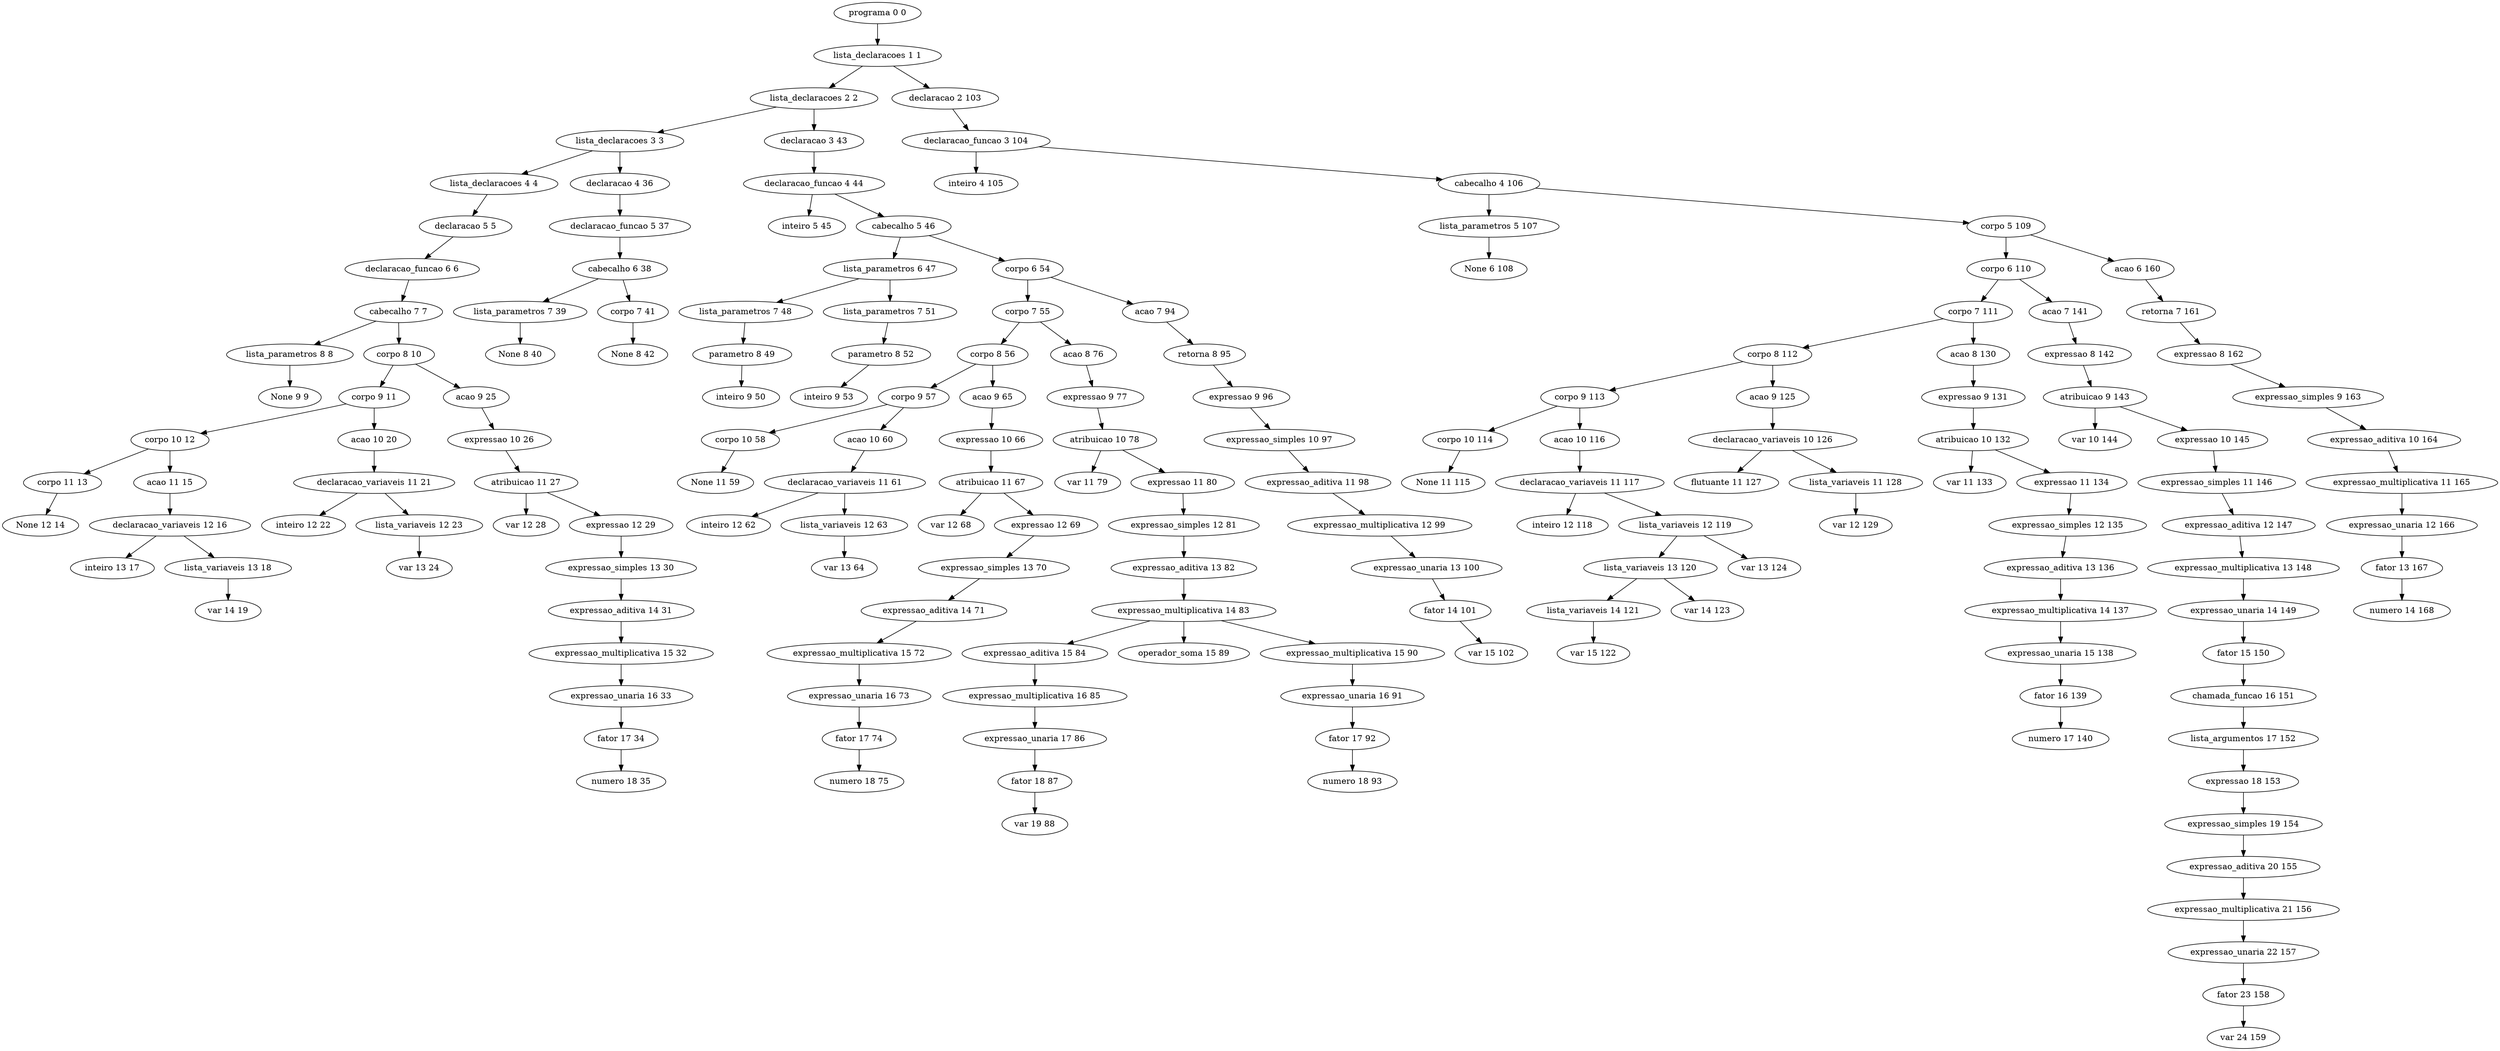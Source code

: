 digraph G {
	"programa 0 0" -> "lista_declaracoes 1 1"
	"lista_declaracoes 1 1" -> "lista_declaracoes 2 2"
	"lista_declaracoes 2 2" -> "lista_declaracoes 3 3"
	"lista_declaracoes 3 3" -> "lista_declaracoes 4 4"
	"lista_declaracoes 4 4" -> "declaracao 5 5"
	"declaracao 5 5" -> "declaracao_funcao 6 6"
	"declaracao_funcao 6 6" -> "cabecalho 7 7"
	"cabecalho 7 7" -> "lista_parametros 8 8"
	"lista_parametros 8 8" -> "None 9 9"
	"cabecalho 7 7" -> "corpo 8 10"
	"corpo 8 10" -> "corpo 9 11"
	"corpo 9 11" -> "corpo 10 12"
	"corpo 10 12" -> "corpo 11 13"
	"corpo 11 13" -> "None 12 14"
	"corpo 10 12" -> "acao 11 15"
	"acao 11 15" -> "declaracao_variaveis 12 16"
	"declaracao_variaveis 12 16" -> "inteiro 13 17"
	"declaracao_variaveis 12 16" -> "lista_variaveis 13 18"
	"lista_variaveis 13 18" -> "var 14 19"
	"corpo 9 11" -> "acao 10 20"
	"acao 10 20" -> "declaracao_variaveis 11 21"
	"declaracao_variaveis 11 21" -> "inteiro 12 22"
	"declaracao_variaveis 11 21" -> "lista_variaveis 12 23"
	"lista_variaveis 12 23" -> "var 13 24"
	"corpo 8 10" -> "acao 9 25"
	"acao 9 25" -> "expressao 10 26"
	"expressao 10 26" -> "atribuicao 11 27"
	"atribuicao 11 27" -> "var 12 28"
	"atribuicao 11 27" -> "expressao 12 29"
	"expressao 12 29" -> "expressao_simples 13 30"
	"expressao_simples 13 30" -> "expressao_aditiva 14 31"
	"expressao_aditiva 14 31" -> "expressao_multiplicativa 15 32"
	"expressao_multiplicativa 15 32" -> "expressao_unaria 16 33"
	"expressao_unaria 16 33" -> "fator 17 34"
	"fator 17 34" -> "numero 18 35"
	"lista_declaracoes 3 3" -> "declaracao 4 36"
	"declaracao 4 36" -> "declaracao_funcao 5 37"
	"declaracao_funcao 5 37" -> "cabecalho 6 38"
	"cabecalho 6 38" -> "lista_parametros 7 39"
	"lista_parametros 7 39" -> "None 8 40"
	"cabecalho 6 38" -> "corpo 7 41"
	"corpo 7 41" -> "None 8 42"
	"lista_declaracoes 2 2" -> "declaracao 3 43"
	"declaracao 3 43" -> "declaracao_funcao 4 44"
	"declaracao_funcao 4 44" -> "inteiro 5 45"
	"declaracao_funcao 4 44" -> "cabecalho 5 46"
	"cabecalho 5 46" -> "lista_parametros 6 47"
	"lista_parametros 6 47" -> "lista_parametros 7 48"
	"lista_parametros 7 48" -> "parametro 8 49"
	"parametro 8 49" -> "inteiro 9 50"
	"lista_parametros 6 47" -> "lista_parametros 7 51"
	"lista_parametros 7 51" -> "parametro 8 52"
	"parametro 8 52" -> "inteiro 9 53"
	"cabecalho 5 46" -> "corpo 6 54"
	"corpo 6 54" -> "corpo 7 55"
	"corpo 7 55" -> "corpo 8 56"
	"corpo 8 56" -> "corpo 9 57"
	"corpo 9 57" -> "corpo 10 58"
	"corpo 10 58" -> "None 11 59"
	"corpo 9 57" -> "acao 10 60"
	"acao 10 60" -> "declaracao_variaveis 11 61"
	"declaracao_variaveis 11 61" -> "inteiro 12 62"
	"declaracao_variaveis 11 61" -> "lista_variaveis 12 63"
	"lista_variaveis 12 63" -> "var 13 64"
	"corpo 8 56" -> "acao 9 65"
	"acao 9 65" -> "expressao 10 66"
	"expressao 10 66" -> "atribuicao 11 67"
	"atribuicao 11 67" -> "var 12 68"
	"atribuicao 11 67" -> "expressao 12 69"
	"expressao 12 69" -> "expressao_simples 13 70"
	"expressao_simples 13 70" -> "expressao_aditiva 14 71"
	"expressao_aditiva 14 71" -> "expressao_multiplicativa 15 72"
	"expressao_multiplicativa 15 72" -> "expressao_unaria 16 73"
	"expressao_unaria 16 73" -> "fator 17 74"
	"fator 17 74" -> "numero 18 75"
	"corpo 7 55" -> "acao 8 76"
	"acao 8 76" -> "expressao 9 77"
	"expressao 9 77" -> "atribuicao 10 78"
	"atribuicao 10 78" -> "var 11 79"
	"atribuicao 10 78" -> "expressao 11 80"
	"expressao 11 80" -> "expressao_simples 12 81"
	"expressao_simples 12 81" -> "expressao_aditiva 13 82"
	"expressao_aditiva 13 82" -> "expressao_multiplicativa 14 83"
	"expressao_multiplicativa 14 83" -> "expressao_aditiva 15 84"
	"expressao_aditiva 15 84" -> "expressao_multiplicativa 16 85"
	"expressao_multiplicativa 16 85" -> "expressao_unaria 17 86"
	"expressao_unaria 17 86" -> "fator 18 87"
	"fator 18 87" -> "var 19 88"
	"expressao_multiplicativa 14 83" -> "operador_soma 15 89"
	"expressao_multiplicativa 14 83" -> "expressao_multiplicativa 15 90"
	"expressao_multiplicativa 15 90" -> "expressao_unaria 16 91"
	"expressao_unaria 16 91" -> "fator 17 92"
	"fator 17 92" -> "numero 18 93"
	"corpo 6 54" -> "acao 7 94"
	"acao 7 94" -> "retorna 8 95"
	"retorna 8 95" -> "expressao 9 96"
	"expressao 9 96" -> "expressao_simples 10 97"
	"expressao_simples 10 97" -> "expressao_aditiva 11 98"
	"expressao_aditiva 11 98" -> "expressao_multiplicativa 12 99"
	"expressao_multiplicativa 12 99" -> "expressao_unaria 13 100"
	"expressao_unaria 13 100" -> "fator 14 101"
	"fator 14 101" -> "var 15 102"
	"lista_declaracoes 1 1" -> "declaracao 2 103"
	"declaracao 2 103" -> "declaracao_funcao 3 104"
	"declaracao_funcao 3 104" -> "inteiro 4 105"
	"declaracao_funcao 3 104" -> "cabecalho 4 106"
	"cabecalho 4 106" -> "lista_parametros 5 107"
	"lista_parametros 5 107" -> "None 6 108"
	"cabecalho 4 106" -> "corpo 5 109"
	"corpo 5 109" -> "corpo 6 110"
	"corpo 6 110" -> "corpo 7 111"
	"corpo 7 111" -> "corpo 8 112"
	"corpo 8 112" -> "corpo 9 113"
	"corpo 9 113" -> "corpo 10 114"
	"corpo 10 114" -> "None 11 115"
	"corpo 9 113" -> "acao 10 116"
	"acao 10 116" -> "declaracao_variaveis 11 117"
	"declaracao_variaveis 11 117" -> "inteiro 12 118"
	"declaracao_variaveis 11 117" -> "lista_variaveis 12 119"
	"lista_variaveis 12 119" -> "lista_variaveis 13 120"
	"lista_variaveis 13 120" -> "lista_variaveis 14 121"
	"lista_variaveis 14 121" -> "var 15 122"
	"lista_variaveis 13 120" -> "var 14 123"
	"lista_variaveis 12 119" -> "var 13 124"
	"corpo 8 112" -> "acao 9 125"
	"acao 9 125" -> "declaracao_variaveis 10 126"
	"declaracao_variaveis 10 126" -> "flutuante 11 127"
	"declaracao_variaveis 10 126" -> "lista_variaveis 11 128"
	"lista_variaveis 11 128" -> "var 12 129"
	"corpo 7 111" -> "acao 8 130"
	"acao 8 130" -> "expressao 9 131"
	"expressao 9 131" -> "atribuicao 10 132"
	"atribuicao 10 132" -> "var 11 133"
	"atribuicao 10 132" -> "expressao 11 134"
	"expressao 11 134" -> "expressao_simples 12 135"
	"expressao_simples 12 135" -> "expressao_aditiva 13 136"
	"expressao_aditiva 13 136" -> "expressao_multiplicativa 14 137"
	"expressao_multiplicativa 14 137" -> "expressao_unaria 15 138"
	"expressao_unaria 15 138" -> "fator 16 139"
	"fator 16 139" -> "numero 17 140"
	"corpo 6 110" -> "acao 7 141"
	"acao 7 141" -> "expressao 8 142"
	"expressao 8 142" -> "atribuicao 9 143"
	"atribuicao 9 143" -> "var 10 144"
	"atribuicao 9 143" -> "expressao 10 145"
	"expressao 10 145" -> "expressao_simples 11 146"
	"expressao_simples 11 146" -> "expressao_aditiva 12 147"
	"expressao_aditiva 12 147" -> "expressao_multiplicativa 13 148"
	"expressao_multiplicativa 13 148" -> "expressao_unaria 14 149"
	"expressao_unaria 14 149" -> "fator 15 150"
	"fator 15 150" -> "chamada_funcao 16 151"
	"chamada_funcao 16 151" -> "lista_argumentos 17 152"
	"lista_argumentos 17 152" -> "expressao 18 153"
	"expressao 18 153" -> "expressao_simples 19 154"
	"expressao_simples 19 154" -> "expressao_aditiva 20 155"
	"expressao_aditiva 20 155" -> "expressao_multiplicativa 21 156"
	"expressao_multiplicativa 21 156" -> "expressao_unaria 22 157"
	"expressao_unaria 22 157" -> "fator 23 158"
	"fator 23 158" -> "var 24 159"
	"corpo 5 109" -> "acao 6 160"
	"acao 6 160" -> "retorna 7 161"
	"retorna 7 161" -> "expressao 8 162"
	"expressao 8 162" -> "expressao_simples 9 163"
	"expressao_simples 9 163" -> "expressao_aditiva 10 164"
	"expressao_aditiva 10 164" -> "expressao_multiplicativa 11 165"
	"expressao_multiplicativa 11 165" -> "expressao_unaria 12 166"
	"expressao_unaria 12 166" -> "fator 13 167"
	"fator 13 167" -> "numero 14 168"
}
